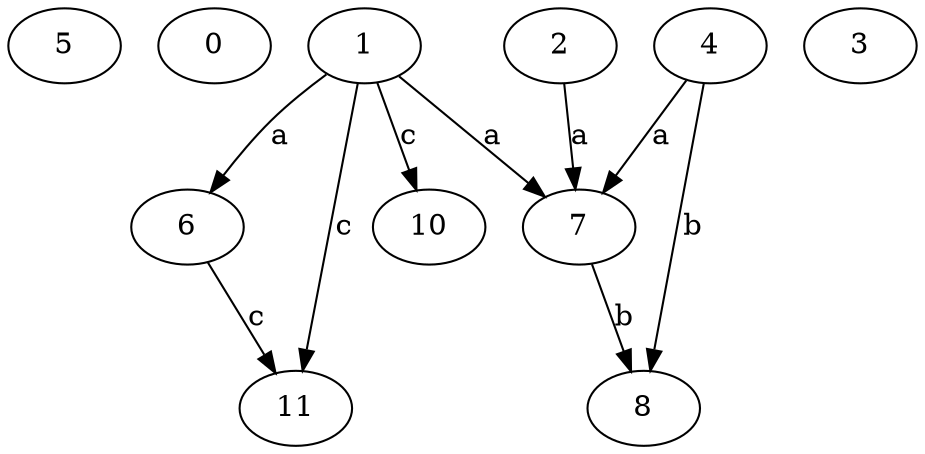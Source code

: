 strict digraph  {
5;
0;
6;
1;
7;
8;
10;
2;
3;
11;
4;
6 -> 11  [label=c];
1 -> 6  [label=a];
1 -> 7  [label=a];
1 -> 10  [label=c];
1 -> 11  [label=c];
7 -> 8  [label=b];
2 -> 7  [label=a];
4 -> 7  [label=a];
4 -> 8  [label=b];
}
